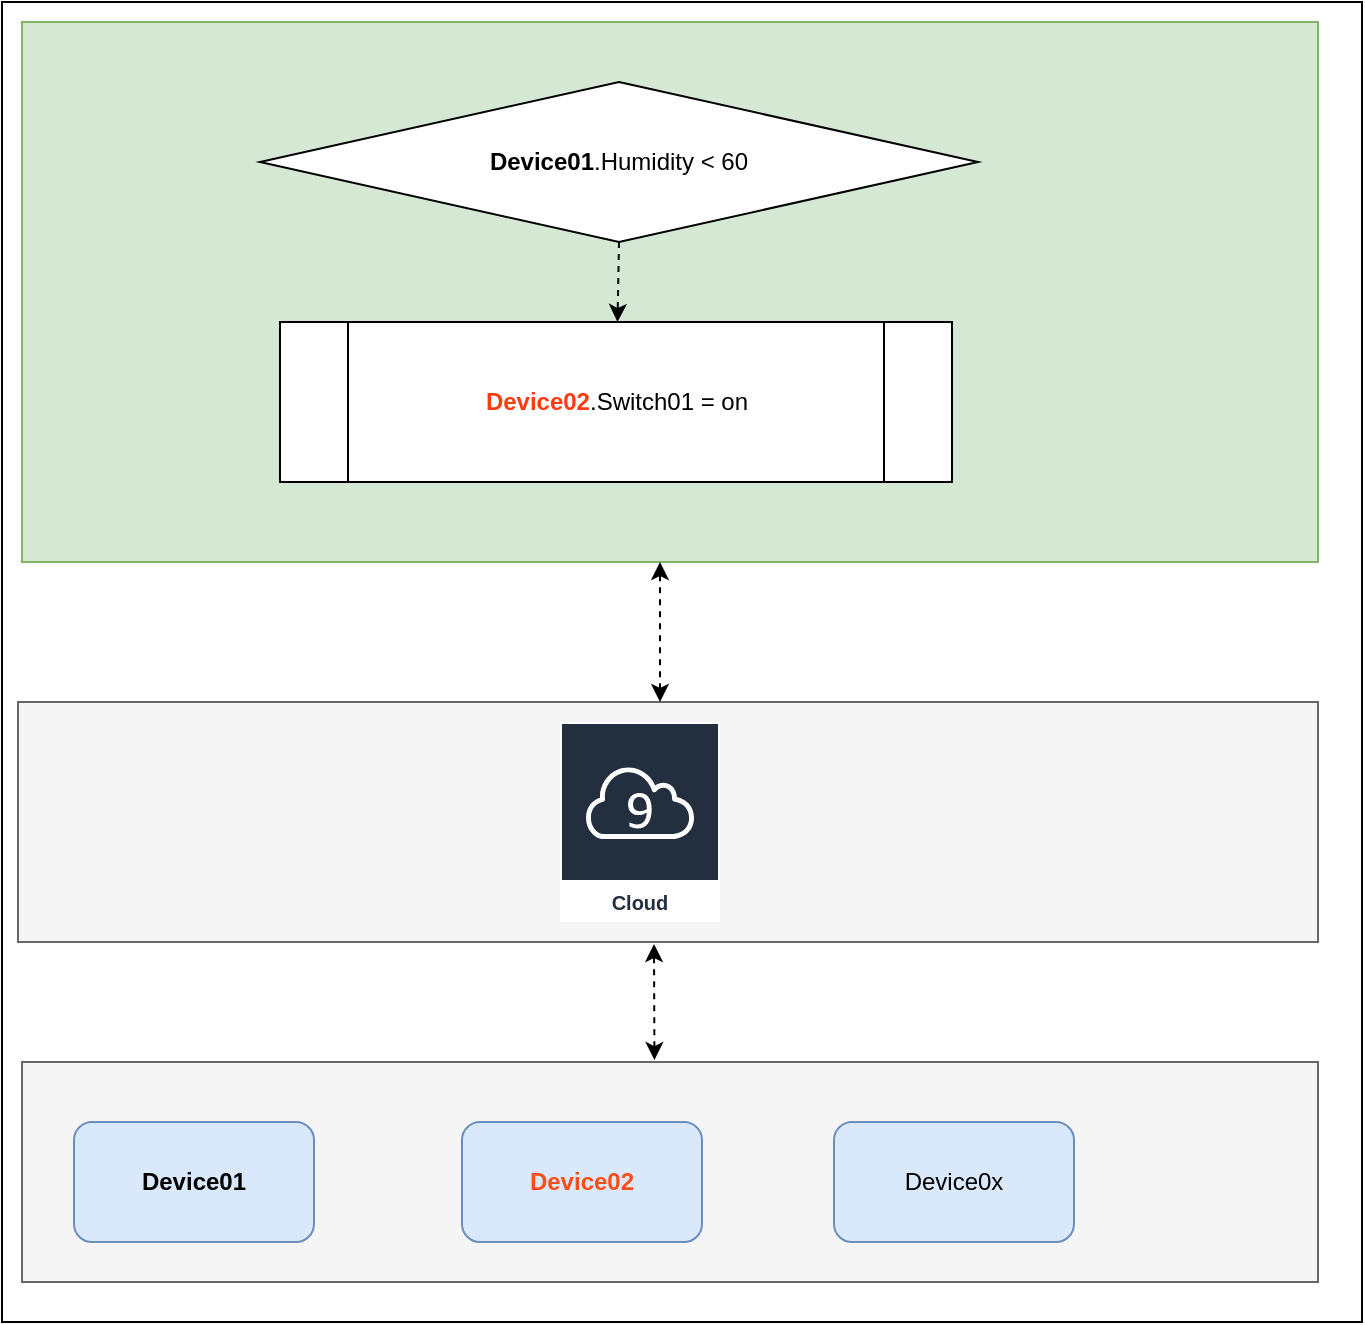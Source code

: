 <mxfile version="14.7.0" type="github">
  <diagram id="V0SGhgYBG-vyh0vYl1Hh" name="Page-1">
    <mxGraphModel dx="1040" dy="654" grid="1" gridSize="10" guides="1" tooltips="1" connect="1" arrows="1" fold="1" page="1" pageScale="1" pageWidth="827" pageHeight="1169" math="0" shadow="0">
      <root>
        <mxCell id="0" />
        <mxCell id="1" parent="0" />
        <mxCell id="0Mxv97FTWQIFy3yzlCAd-15" value="" style="rounded=0;whiteSpace=wrap;html=1;" vertex="1" parent="1">
          <mxGeometry x="112" y="10" width="680" height="660" as="geometry" />
        </mxCell>
        <mxCell id="0Mxv97FTWQIFy3yzlCAd-1" value="" style="rounded=0;whiteSpace=wrap;html=1;fillColor=#f5f5f5;strokeColor=#666666;fontColor=#333333;" vertex="1" parent="1">
          <mxGeometry x="122" y="540" width="648" height="110" as="geometry" />
        </mxCell>
        <mxCell id="0Mxv97FTWQIFy3yzlCAd-2" value="" style="rounded=0;whiteSpace=wrap;html=1;fillColor=#f5f5f5;strokeColor=#666666;fontColor=#333333;" vertex="1" parent="1">
          <mxGeometry x="120" y="360" width="650" height="120" as="geometry" />
        </mxCell>
        <mxCell id="0Mxv97FTWQIFy3yzlCAd-3" value="&lt;b&gt;Device01&lt;/b&gt;" style="rounded=1;whiteSpace=wrap;html=1;fillColor=#dae8fc;strokeColor=#6c8ebf;" vertex="1" parent="1">
          <mxGeometry x="148" y="570" width="120" height="60" as="geometry" />
        </mxCell>
        <mxCell id="0Mxv97FTWQIFy3yzlCAd-4" value="&lt;b&gt;&lt;font color=&quot;#ff4d17&quot;&gt;Device02&lt;/font&gt;&lt;/b&gt;" style="rounded=1;whiteSpace=wrap;html=1;fillColor=#dae8fc;strokeColor=#6c8ebf;" vertex="1" parent="1">
          <mxGeometry x="342" y="570" width="120" height="60" as="geometry" />
        </mxCell>
        <mxCell id="0Mxv97FTWQIFy3yzlCAd-5" value="" style="endArrow=classic;startArrow=classic;html=1;dashed=1;exitX=0.488;exitY=-0.009;exitDx=0;exitDy=0;exitPerimeter=0;" edge="1" parent="1" source="0Mxv97FTWQIFy3yzlCAd-1">
          <mxGeometry width="50" height="50" relative="1" as="geometry">
            <mxPoint x="425" y="540" as="sourcePoint" />
            <mxPoint x="438" y="481" as="targetPoint" />
          </mxGeometry>
        </mxCell>
        <mxCell id="0Mxv97FTWQIFy3yzlCAd-6" value="Device0x" style="rounded=1;whiteSpace=wrap;html=1;fillColor=#dae8fc;strokeColor=#6c8ebf;" vertex="1" parent="1">
          <mxGeometry x="528" y="570" width="120" height="60" as="geometry" />
        </mxCell>
        <mxCell id="0Mxv97FTWQIFy3yzlCAd-7" value="" style="rounded=0;whiteSpace=wrap;html=1;fillColor=#d5e8d4;strokeColor=#82b366;" vertex="1" parent="1">
          <mxGeometry x="122" y="20" width="648" height="270" as="geometry" />
        </mxCell>
        <mxCell id="0Mxv97FTWQIFy3yzlCAd-8" value="Cloud" style="outlineConnect=0;fontColor=#232F3E;gradientColor=none;strokeColor=#ffffff;fillColor=#232F3E;dashed=0;verticalLabelPosition=middle;verticalAlign=bottom;align=center;html=1;whiteSpace=wrap;fontSize=10;fontStyle=1;spacing=3;shape=mxgraph.aws4.productIcon;prIcon=mxgraph.aws4.cloud9;" vertex="1" parent="1">
          <mxGeometry x="391" y="370" width="80" height="100" as="geometry" />
        </mxCell>
        <mxCell id="0Mxv97FTWQIFy3yzlCAd-9" value="" style="endArrow=classic;startArrow=classic;html=1;dashed=1;" edge="1" parent="1">
          <mxGeometry width="50" height="50" relative="1" as="geometry">
            <mxPoint x="441" y="360" as="sourcePoint" />
            <mxPoint x="441" y="290" as="targetPoint" />
          </mxGeometry>
        </mxCell>
        <mxCell id="0Mxv97FTWQIFy3yzlCAd-12" value="&lt;b&gt;Device01&lt;/b&gt;.Humidity &amp;lt; 60" style="rhombus;whiteSpace=wrap;html=1;" vertex="1" parent="1">
          <mxGeometry x="241" y="50" width="359" height="80" as="geometry" />
        </mxCell>
        <mxCell id="0Mxv97FTWQIFy3yzlCAd-13" value="&lt;b&gt;&lt;font color=&quot;#ff3b14&quot;&gt;Device02&lt;/font&gt;&lt;/b&gt;&lt;span&gt;.Switch01 = on&lt;/span&gt;" style="shape=process;whiteSpace=wrap;html=1;backgroundOutline=1;" vertex="1" parent="1">
          <mxGeometry x="251" y="170" width="336" height="80" as="geometry" />
        </mxCell>
        <mxCell id="0Mxv97FTWQIFy3yzlCAd-14" value="" style="endArrow=classic;html=1;dashed=1;exitX=0.5;exitY=1;exitDx=0;exitDy=0;" edge="1" parent="1" source="0Mxv97FTWQIFy3yzlCAd-12" target="0Mxv97FTWQIFy3yzlCAd-13">
          <mxGeometry width="50" height="50" relative="1" as="geometry">
            <mxPoint x="640" y="130" as="sourcePoint" />
            <mxPoint x="690" y="80" as="targetPoint" />
          </mxGeometry>
        </mxCell>
      </root>
    </mxGraphModel>
  </diagram>
</mxfile>
